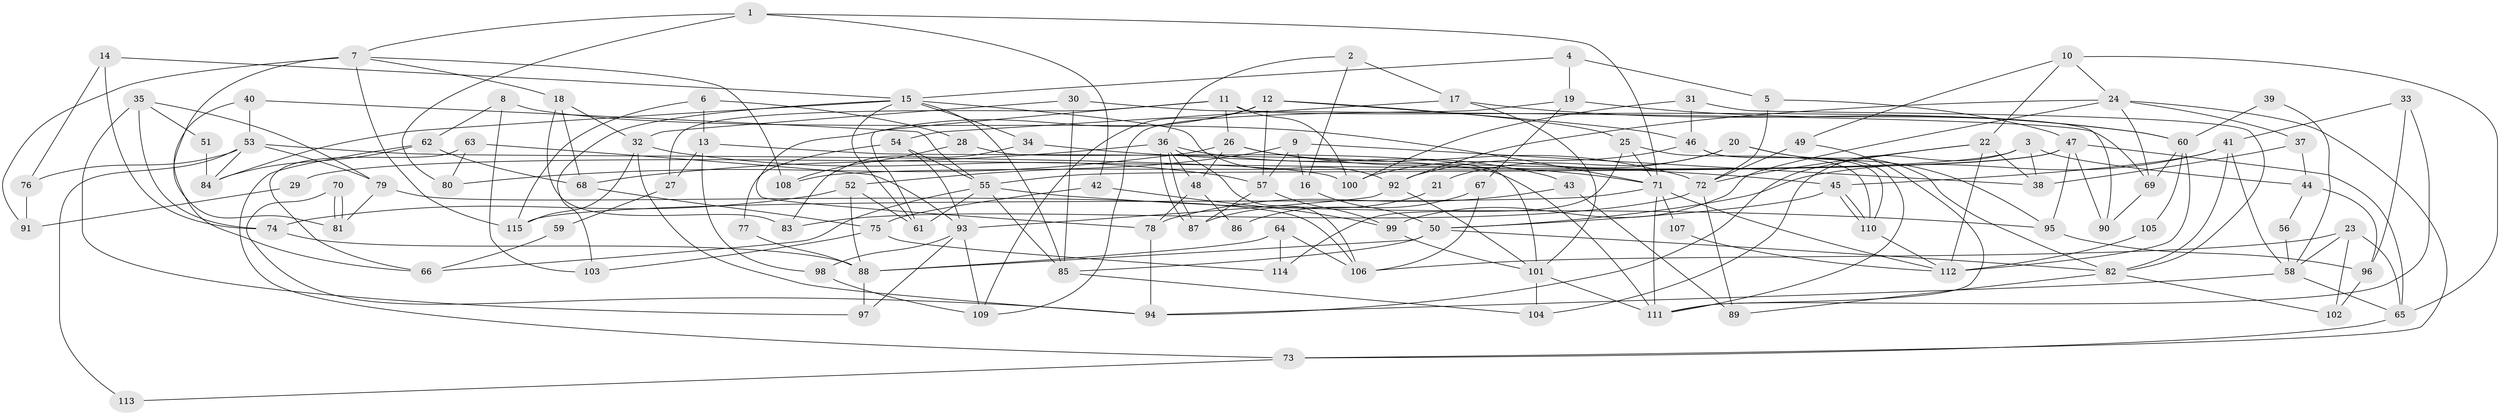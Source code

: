 // Generated by graph-tools (version 1.1) at 2025/50/03/09/25 03:50:14]
// undirected, 115 vertices, 230 edges
graph export_dot {
graph [start="1"]
  node [color=gray90,style=filled];
  1;
  2;
  3;
  4;
  5;
  6;
  7;
  8;
  9;
  10;
  11;
  12;
  13;
  14;
  15;
  16;
  17;
  18;
  19;
  20;
  21;
  22;
  23;
  24;
  25;
  26;
  27;
  28;
  29;
  30;
  31;
  32;
  33;
  34;
  35;
  36;
  37;
  38;
  39;
  40;
  41;
  42;
  43;
  44;
  45;
  46;
  47;
  48;
  49;
  50;
  51;
  52;
  53;
  54;
  55;
  56;
  57;
  58;
  59;
  60;
  61;
  62;
  63;
  64;
  65;
  66;
  67;
  68;
  69;
  70;
  71;
  72;
  73;
  74;
  75;
  76;
  77;
  78;
  79;
  80;
  81;
  82;
  83;
  84;
  85;
  86;
  87;
  88;
  89;
  90;
  91;
  92;
  93;
  94;
  95;
  96;
  97;
  98;
  99;
  100;
  101;
  102;
  103;
  104;
  105;
  106;
  107;
  108;
  109;
  110;
  111;
  112;
  113;
  114;
  115;
  1 -- 71;
  1 -- 7;
  1 -- 42;
  1 -- 80;
  2 -- 16;
  2 -- 36;
  2 -- 17;
  3 -- 38;
  3 -- 104;
  3 -- 29;
  3 -- 44;
  4 -- 19;
  4 -- 5;
  4 -- 15;
  5 -- 47;
  5 -- 72;
  6 -- 115;
  6 -- 28;
  6 -- 13;
  7 -- 115;
  7 -- 81;
  7 -- 18;
  7 -- 91;
  7 -- 108;
  8 -- 103;
  8 -- 62;
  8 -- 71;
  9 -- 57;
  9 -- 38;
  9 -- 16;
  9 -- 52;
  10 -- 24;
  10 -- 49;
  10 -- 22;
  10 -- 65;
  11 -- 26;
  11 -- 100;
  11 -- 27;
  11 -- 61;
  11 -- 90;
  12 -- 57;
  12 -- 46;
  12 -- 25;
  12 -- 78;
  12 -- 109;
  13 -- 111;
  13 -- 27;
  13 -- 98;
  14 -- 15;
  14 -- 74;
  14 -- 76;
  15 -- 34;
  15 -- 61;
  15 -- 84;
  15 -- 85;
  15 -- 92;
  15 -- 103;
  16 -- 50;
  17 -- 101;
  17 -- 54;
  17 -- 60;
  18 -- 32;
  18 -- 68;
  18 -- 83;
  19 -- 60;
  19 -- 109;
  19 -- 67;
  20 -- 82;
  20 -- 95;
  20 -- 21;
  20 -- 100;
  21 -- 87;
  22 -- 72;
  22 -- 38;
  22 -- 94;
  22 -- 112;
  23 -- 58;
  23 -- 65;
  23 -- 102;
  23 -- 106;
  24 -- 99;
  24 -- 92;
  24 -- 37;
  24 -- 69;
  24 -- 73;
  25 -- 110;
  25 -- 71;
  25 -- 114;
  26 -- 71;
  26 -- 48;
  26 -- 72;
  26 -- 80;
  27 -- 59;
  28 -- 108;
  28 -- 101;
  29 -- 91;
  30 -- 85;
  30 -- 69;
  30 -- 32;
  31 -- 100;
  31 -- 46;
  31 -- 82;
  32 -- 94;
  32 -- 57;
  32 -- 115;
  33 -- 41;
  33 -- 111;
  33 -- 96;
  34 -- 83;
  34 -- 45;
  35 -- 97;
  35 -- 74;
  35 -- 51;
  35 -- 79;
  36 -- 106;
  36 -- 87;
  36 -- 87;
  36 -- 43;
  36 -- 48;
  36 -- 68;
  37 -- 44;
  37 -- 38;
  39 -- 58;
  39 -- 60;
  40 -- 66;
  40 -- 55;
  40 -- 53;
  41 -- 82;
  41 -- 45;
  41 -- 50;
  41 -- 58;
  42 -- 75;
  42 -- 99;
  43 -- 78;
  43 -- 89;
  44 -- 96;
  44 -- 56;
  45 -- 50;
  45 -- 110;
  45 -- 110;
  46 -- 110;
  46 -- 92;
  46 -- 111;
  47 -- 90;
  47 -- 55;
  47 -- 65;
  47 -- 95;
  47 -- 108;
  48 -- 78;
  48 -- 86;
  49 -- 72;
  49 -- 111;
  50 -- 82;
  50 -- 85;
  50 -- 88;
  51 -- 84;
  52 -- 61;
  52 -- 74;
  52 -- 88;
  53 -- 84;
  53 -- 76;
  53 -- 79;
  53 -- 100;
  53 -- 113;
  54 -- 55;
  54 -- 77;
  54 -- 93;
  55 -- 61;
  55 -- 85;
  55 -- 66;
  55 -- 95;
  56 -- 58;
  57 -- 99;
  57 -- 87;
  58 -- 65;
  58 -- 94;
  59 -- 66;
  60 -- 112;
  60 -- 69;
  60 -- 105;
  62 -- 73;
  62 -- 68;
  62 -- 84;
  63 -- 80;
  63 -- 93;
  63 -- 66;
  64 -- 88;
  64 -- 106;
  64 -- 114;
  65 -- 73;
  67 -- 106;
  67 -- 86;
  68 -- 75;
  69 -- 90;
  70 -- 81;
  70 -- 81;
  70 -- 94;
  71 -- 107;
  71 -- 111;
  71 -- 112;
  71 -- 115;
  72 -- 89;
  72 -- 83;
  73 -- 113;
  74 -- 88;
  75 -- 114;
  75 -- 103;
  76 -- 91;
  77 -- 88;
  78 -- 94;
  79 -- 81;
  79 -- 106;
  82 -- 102;
  82 -- 89;
  85 -- 104;
  88 -- 97;
  92 -- 93;
  92 -- 101;
  93 -- 109;
  93 -- 97;
  93 -- 98;
  95 -- 96;
  96 -- 102;
  98 -- 109;
  99 -- 101;
  101 -- 111;
  101 -- 104;
  105 -- 112;
  107 -- 112;
  110 -- 112;
}
